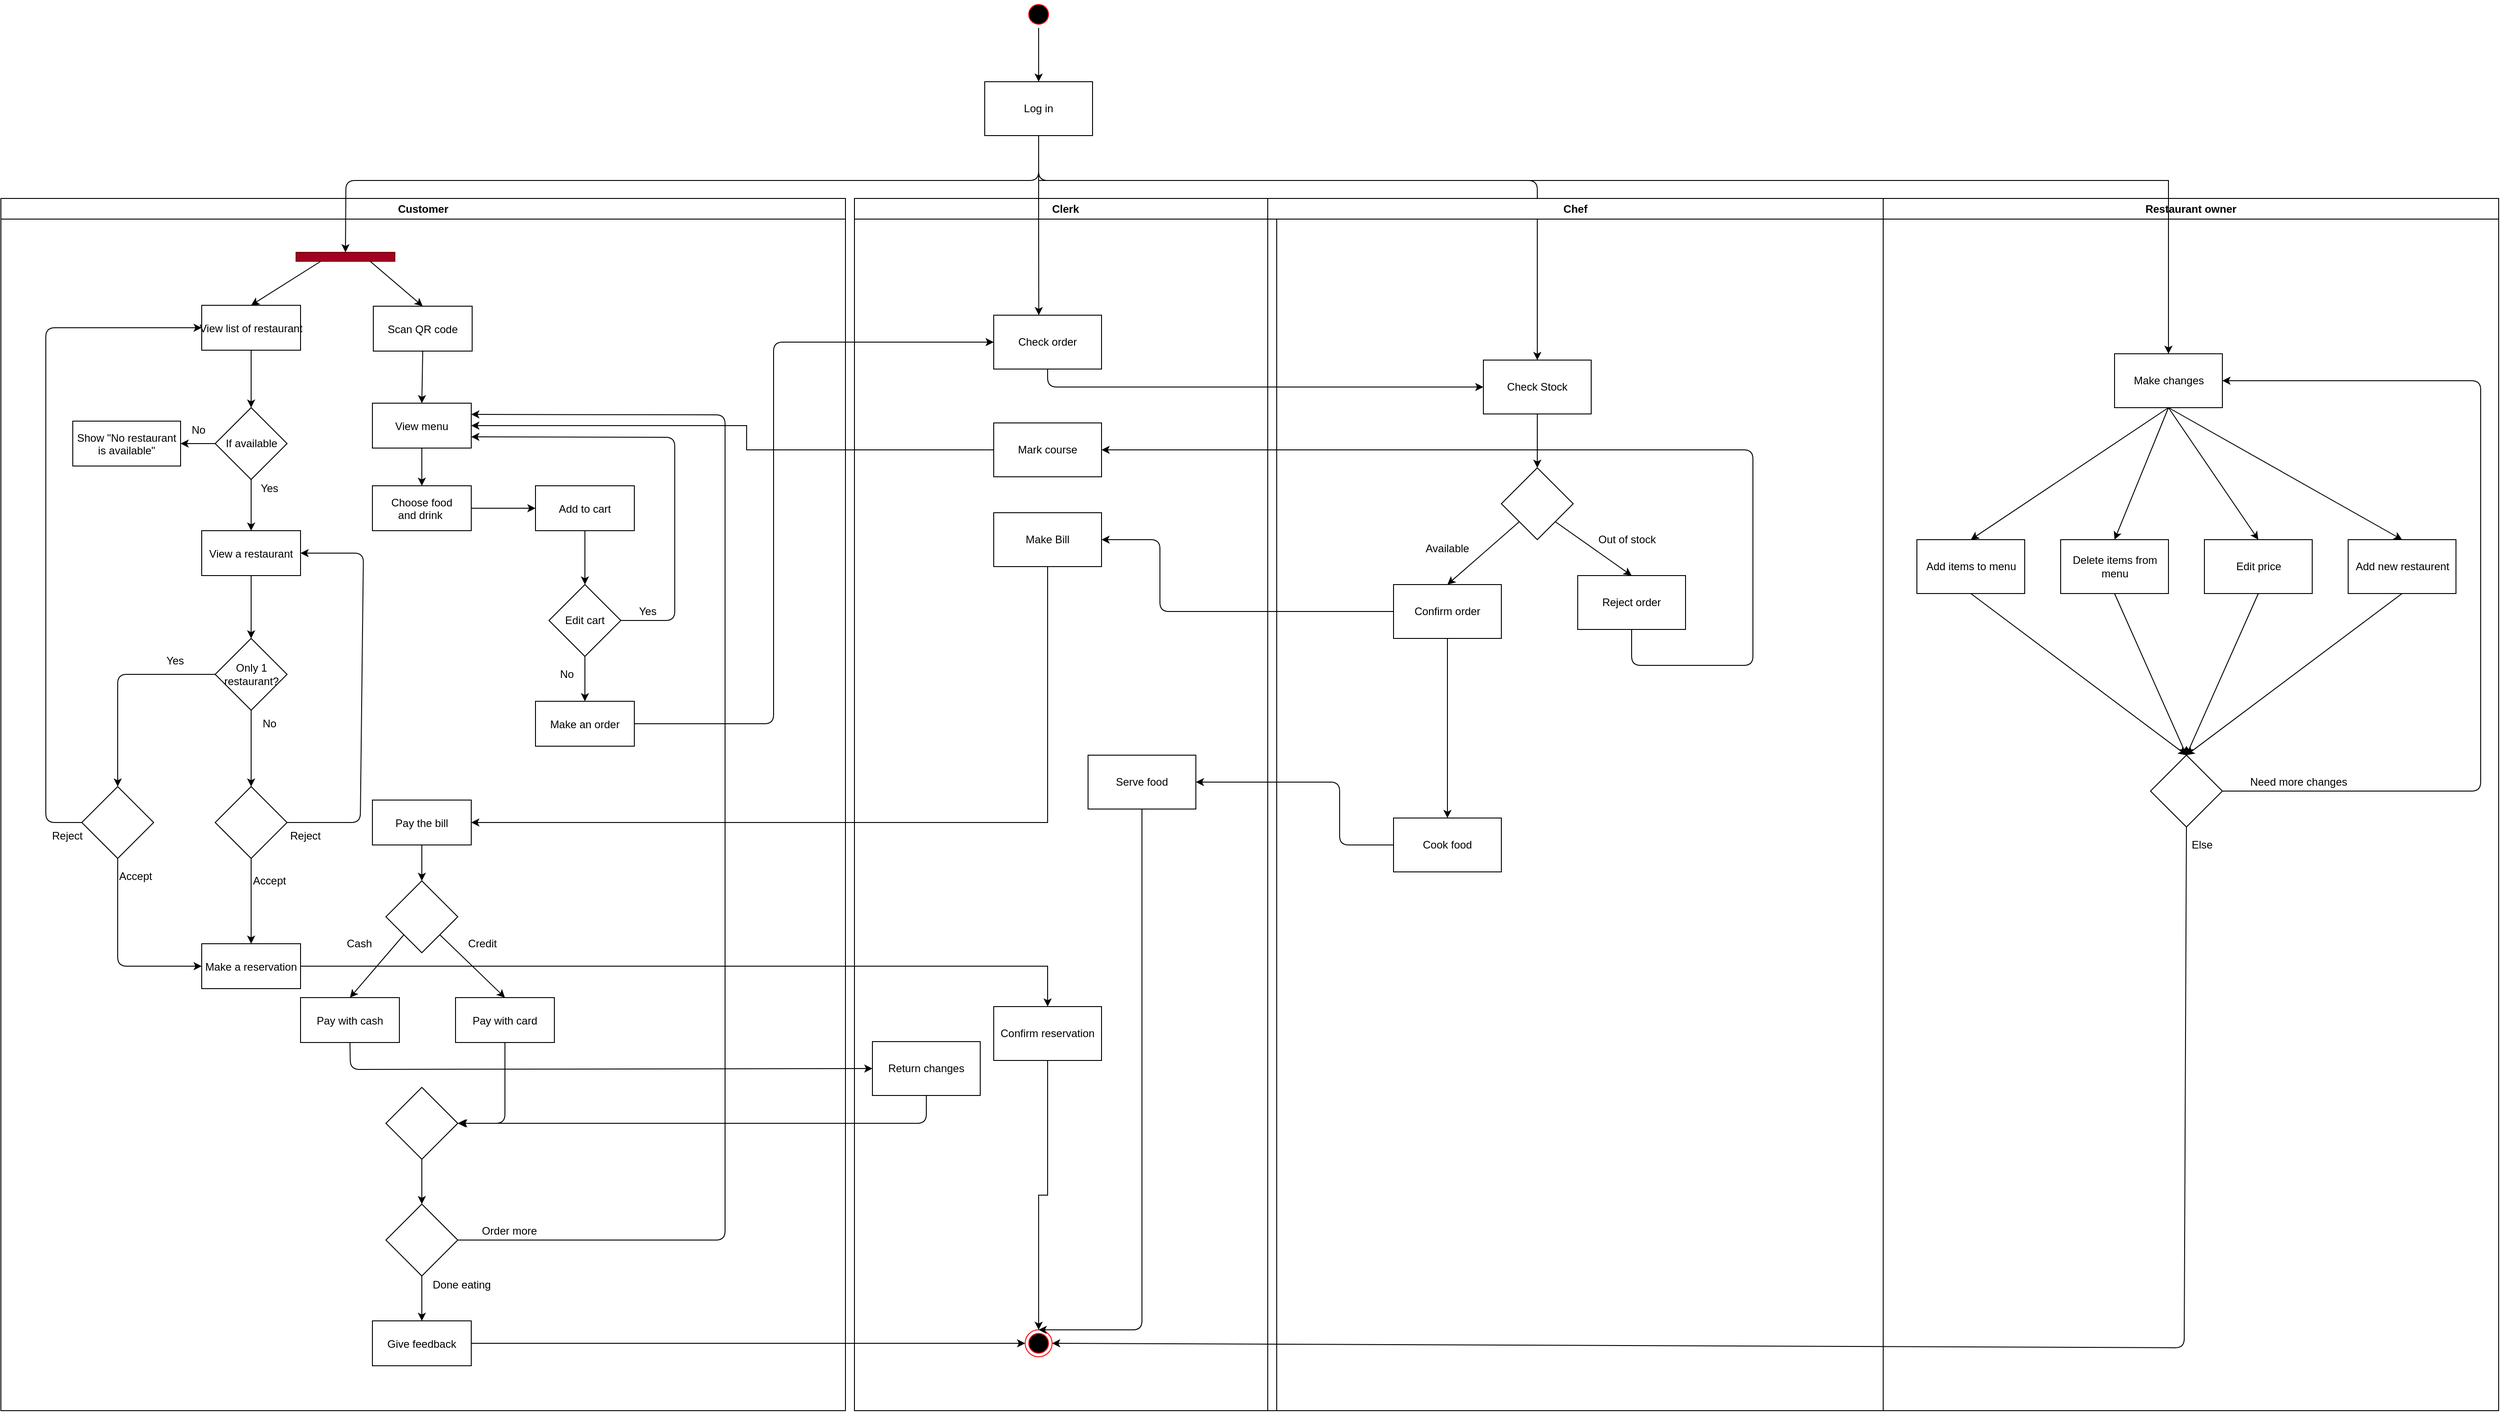 <mxfile version="15.5.7" type="google" pages="2"><diagram name="05/10/2021" id="e7e014a7-5840-1c2e-5031-d8a46d1fe8dd"><mxGraphModel dx="2207" dy="579" grid="1" gridSize="10" guides="1" tooltips="1" connect="1" arrows="1" fold="1" page="1" pageScale="1" pageWidth="1169" pageHeight="826" background="none" math="0" shadow="0"><root><mxCell id="0"/><mxCell id="1" parent="0"/><mxCell id="2" value="Customer" style="swimlane;whiteSpace=wrap" parent="1" vertex="1"><mxGeometry x="-570" y="240" width="940" height="1350" as="geometry"/></mxCell><mxCell id="7" value="View list of restaurant" style="" parent="2" vertex="1"><mxGeometry x="223.5" y="119" width="110" height="50" as="geometry"/></mxCell><mxCell id="8" value="View a restaurant" style="" parent="2" vertex="1"><mxGeometry x="223.5" y="370" width="110" height="50" as="geometry"/></mxCell><mxCell id="Nee8LasHnR_GUp0ATwGW-41" value="If available" style="rhombus;whiteSpace=wrap;html=1;" parent="2" vertex="1"><mxGeometry x="238.5" y="233" width="80" height="80" as="geometry"/></mxCell><mxCell id="Nee8LasHnR_GUp0ATwGW-43" value="Yes" style="text;html=1;strokeColor=none;fillColor=none;align=center;verticalAlign=middle;whiteSpace=wrap;rounded=0;" parent="2" vertex="1"><mxGeometry x="278.5" y="313" width="40" height="20" as="geometry"/></mxCell><mxCell id="Nee8LasHnR_GUp0ATwGW-44" value="" style="endArrow=classic;html=1;entryX=0.5;entryY=0;entryDx=0;entryDy=0;exitX=0.5;exitY=1;exitDx=0;exitDy=0;" parent="2" source="7" target="Nee8LasHnR_GUp0ATwGW-41" edge="1"><mxGeometry width="50" height="50" relative="1" as="geometry"><mxPoint x="-6.5" y="140" as="sourcePoint"/><mxPoint x="43.5" y="90" as="targetPoint"/></mxGeometry></mxCell><mxCell id="Nee8LasHnR_GUp0ATwGW-45" value="" style="endArrow=classic;html=1;entryX=0.5;entryY=0;entryDx=0;entryDy=0;exitX=0.5;exitY=1;exitDx=0;exitDy=0;" parent="2" source="Nee8LasHnR_GUp0ATwGW-41" target="8" edge="1"><mxGeometry width="50" height="50" relative="1" as="geometry"><mxPoint x="283.5" y="140" as="sourcePoint"/><mxPoint x="283.5" y="183" as="targetPoint"/></mxGeometry></mxCell><mxCell id="Nee8LasHnR_GUp0ATwGW-48" value="No" style="text;html=1;strokeColor=none;fillColor=none;align=center;verticalAlign=middle;whiteSpace=wrap;rounded=0;" parent="2" vertex="1"><mxGeometry x="200" y="248" width="40" height="20" as="geometry"/></mxCell><mxCell id="Nee8LasHnR_GUp0ATwGW-51" value="" style="endArrow=classic;html=1;entryX=0.5;entryY=0;entryDx=0;entryDy=0;exitX=0.25;exitY=1;exitDx=0;exitDy=0;" parent="2" source="4JM8a2b19thwI6yueXMv-40" target="7" edge="1"><mxGeometry width="50" height="50" relative="1" as="geometry"><mxPoint x="455.858" y="74.142" as="sourcePoint"/><mxPoint x="226" y="243" as="targetPoint"/></mxGeometry></mxCell><mxCell id="Nee8LasHnR_GUp0ATwGW-52" value="" style="rhombus;whiteSpace=wrap;html=1;" parent="2" vertex="1"><mxGeometry x="238.5" y="655" width="80" height="80" as="geometry"/></mxCell><mxCell id="Nee8LasHnR_GUp0ATwGW-53" value="" style="endArrow=classic;html=1;entryX=0.5;entryY=0;entryDx=0;entryDy=0;exitX=0.5;exitY=1;exitDx=0;exitDy=0;" parent="2" source="eOYgRNoYepwiyUNguSpU-38" target="Nee8LasHnR_GUp0ATwGW-52" edge="1"><mxGeometry width="50" height="50" relative="1" as="geometry"><mxPoint x="288.5" y="323" as="sourcePoint"/><mxPoint x="288.5" y="380" as="targetPoint"/></mxGeometry></mxCell><mxCell id="Nee8LasHnR_GUp0ATwGW-55" value="Accept" style="text;html=1;strokeColor=none;fillColor=none;align=center;verticalAlign=middle;whiteSpace=wrap;rounded=0;" parent="2" vertex="1"><mxGeometry x="278.5" y="750" width="40" height="20" as="geometry"/></mxCell><mxCell id="Nee8LasHnR_GUp0ATwGW-57" value="" style="endArrow=classic;html=1;exitX=1;exitY=0.5;exitDx=0;exitDy=0;entryX=1;entryY=0.5;entryDx=0;entryDy=0;" parent="2" source="Nee8LasHnR_GUp0ATwGW-52" target="8" edge="1"><mxGeometry width="50" height="50" relative="1" as="geometry"><mxPoint x="268.5" y="530" as="sourcePoint"/><mxPoint x="403.5" y="400" as="targetPoint"/><Array as="points"><mxPoint x="400" y="695"/><mxPoint x="403.5" y="395"/></Array></mxGeometry></mxCell><mxCell id="Nee8LasHnR_GUp0ATwGW-58" value="Reject" style="text;html=1;strokeColor=none;fillColor=none;align=center;verticalAlign=middle;whiteSpace=wrap;rounded=0;" parent="2" vertex="1"><mxGeometry x="318.5" y="700" width="40" height="20" as="geometry"/></mxCell><mxCell id="Nee8LasHnR_GUp0ATwGW-59" value="Make a reservation" style="" parent="2" vertex="1"><mxGeometry x="223.5" y="830" width="110" height="50" as="geometry"/></mxCell><mxCell id="Nee8LasHnR_GUp0ATwGW-54" value="" style="endArrow=classic;html=1;exitX=0.5;exitY=1;exitDx=0;exitDy=0;entryX=0.5;entryY=0;entryDx=0;entryDy=0;" parent="2" source="Nee8LasHnR_GUp0ATwGW-52" target="Nee8LasHnR_GUp0ATwGW-59" edge="1"><mxGeometry width="50" height="50" relative="1" as="geometry"><mxPoint x="288.5" y="430" as="sourcePoint"/><mxPoint x="303.5" y="600" as="targetPoint"/></mxGeometry></mxCell><mxCell id="Nee8LasHnR_GUp0ATwGW-61" value="Scan QR code" style="" parent="2" vertex="1"><mxGeometry x="414.5" y="120" width="110" height="50" as="geometry"/></mxCell><mxCell id="Nee8LasHnR_GUp0ATwGW-49" value="Show &quot;No restaurant&#10;is available&quot;" style="" parent="2" vertex="1"><mxGeometry x="80" y="248" width="120" height="50" as="geometry"/></mxCell><mxCell id="Nee8LasHnR_GUp0ATwGW-50" value="" style="endArrow=classic;html=1;exitX=0;exitY=0.5;exitDx=0;exitDy=0;entryX=1;entryY=0.5;entryDx=0;entryDy=0;" parent="2" source="Nee8LasHnR_GUp0ATwGW-41" target="Nee8LasHnR_GUp0ATwGW-49" edge="1"><mxGeometry width="50" height="50" relative="1" as="geometry"><mxPoint x="423.5" y="260" as="sourcePoint"/><mxPoint x="236" y="310" as="targetPoint"/></mxGeometry></mxCell><mxCell id="Nee8LasHnR_GUp0ATwGW-65" value="Make an order" style="" parent="2" vertex="1"><mxGeometry x="595" y="560" width="110" height="50" as="geometry"/></mxCell><mxCell id="Nee8LasHnR_GUp0ATwGW-68" value="View menu" style="" parent="2" vertex="1"><mxGeometry x="413.5" y="228" width="110" height="50" as="geometry"/></mxCell><mxCell id="Nee8LasHnR_GUp0ATwGW-69" value="" style="endArrow=classic;html=1;entryX=0.5;entryY=0;entryDx=0;entryDy=0;exitX=0.5;exitY=1;exitDx=0;exitDy=0;" parent="2" source="Nee8LasHnR_GUp0ATwGW-61" target="Nee8LasHnR_GUp0ATwGW-68" edge="1"><mxGeometry width="50" height="50" relative="1" as="geometry"><mxPoint x="566" y="190" as="sourcePoint"/><mxPoint x="473.5" y="150" as="targetPoint"/></mxGeometry></mxCell><mxCell id="OILWuK6E_S3WNKXLW1c--108" style="edgeStyle=orthogonalEdgeStyle;rounded=0;orthogonalLoop=1;jettySize=auto;html=1;exitX=1;exitY=0.5;exitDx=0;exitDy=0;entryX=0;entryY=0.5;entryDx=0;entryDy=0;" parent="2" source="Nee8LasHnR_GUp0ATwGW-70" target="OILWuK6E_S3WNKXLW1c--107" edge="1"><mxGeometry relative="1" as="geometry"/></mxCell><mxCell id="Nee8LasHnR_GUp0ATwGW-70" value="Choose food &#10;and drink " style="" parent="2" vertex="1"><mxGeometry x="413.5" y="320" width="110" height="50" as="geometry"/></mxCell><mxCell id="Nee8LasHnR_GUp0ATwGW-71" value="" style="endArrow=classic;html=1;entryX=0.5;entryY=0;entryDx=0;entryDy=0;exitX=0.5;exitY=1;exitDx=0;exitDy=0;" parent="2" source="Nee8LasHnR_GUp0ATwGW-68" target="Nee8LasHnR_GUp0ATwGW-70" edge="1"><mxGeometry width="50" height="50" relative="1" as="geometry"><mxPoint x="473.5" y="200" as="sourcePoint"/><mxPoint x="473.5" y="238" as="targetPoint"/></mxGeometry></mxCell><mxCell id="Nee8LasHnR_GUp0ATwGW-73" value="Pay the bill" style="" parent="2" vertex="1"><mxGeometry x="413.5" y="670" width="110" height="50" as="geometry"/></mxCell><mxCell id="Nee8LasHnR_GUp0ATwGW-75" value="" style="rhombus;whiteSpace=wrap;html=1;" parent="2" vertex="1"><mxGeometry x="428.5" y="760" width="80" height="80" as="geometry"/></mxCell><mxCell id="Nee8LasHnR_GUp0ATwGW-76" value="" style="endArrow=classic;html=1;exitX=0.5;exitY=1;exitDx=0;exitDy=0;entryX=0.5;entryY=0;entryDx=0;entryDy=0;" parent="2" source="Nee8LasHnR_GUp0ATwGW-73" target="Nee8LasHnR_GUp0ATwGW-75" edge="1"><mxGeometry width="50" height="50" relative="1" as="geometry"><mxPoint x="478.5" y="620" as="sourcePoint"/><mxPoint x="478.5" y="680" as="targetPoint"/></mxGeometry></mxCell><mxCell id="Nee8LasHnR_GUp0ATwGW-81" value="Pay with card" style="" parent="2" vertex="1"><mxGeometry x="506" y="890" width="110" height="50" as="geometry"/></mxCell><mxCell id="Nee8LasHnR_GUp0ATwGW-77" value="" style="endArrow=classic;html=1;exitX=1;exitY=1;exitDx=0;exitDy=0;entryX=0.5;entryY=0;entryDx=0;entryDy=0;" parent="2" source="Nee8LasHnR_GUp0ATwGW-75" target="Nee8LasHnR_GUp0ATwGW-81" edge="1"><mxGeometry width="50" height="50" relative="1" as="geometry"><mxPoint x="478.5" y="730" as="sourcePoint"/><mxPoint x="576" y="820" as="targetPoint"/></mxGeometry></mxCell><mxCell id="Nee8LasHnR_GUp0ATwGW-83" value="Pay with cash" style="" parent="2" vertex="1"><mxGeometry x="333.5" y="890" width="110" height="50" as="geometry"/></mxCell><mxCell id="Nee8LasHnR_GUp0ATwGW-79" value="" style="endArrow=classic;html=1;exitX=0;exitY=1;exitDx=0;exitDy=0;entryX=0.5;entryY=0;entryDx=0;entryDy=0;" parent="2" source="Nee8LasHnR_GUp0ATwGW-75" target="Nee8LasHnR_GUp0ATwGW-83" edge="1"><mxGeometry width="50" height="50" relative="1" as="geometry"><mxPoint x="478.5" y="730" as="sourcePoint"/><mxPoint x="506" y="850" as="targetPoint"/></mxGeometry></mxCell><mxCell id="Nee8LasHnR_GUp0ATwGW-84" value="" style="rhombus;whiteSpace=wrap;html=1;" parent="2" vertex="1"><mxGeometry x="428.5" y="990" width="80" height="80" as="geometry"/></mxCell><mxCell id="Nee8LasHnR_GUp0ATwGW-87" value="Give feedback" style="" parent="2" vertex="1"><mxGeometry x="413.5" y="1250" width="110" height="50" as="geometry"/></mxCell><mxCell id="Nee8LasHnR_GUp0ATwGW-88" value="" style="endArrow=classic;html=1;exitX=0.5;exitY=1;exitDx=0;exitDy=0;entryX=0.5;entryY=0;entryDx=0;entryDy=0;" parent="2" source="Nee8LasHnR_GUp0ATwGW-84" target="lX0NkGU92bSwbmrfuCCq-100" edge="1"><mxGeometry width="50" height="50" relative="1" as="geometry"><mxPoint x="478.5" y="950" as="sourcePoint"/><mxPoint x="478.5" y="1000" as="targetPoint"/></mxGeometry></mxCell><mxCell id="OILWuK6E_S3WNKXLW1c--126" value="" style="edgeStyle=orthogonalEdgeStyle;rounded=0;orthogonalLoop=1;jettySize=auto;html=1;" parent="2" source="Nee8LasHnR_GUp0ATwGW-89" target="Nee8LasHnR_GUp0ATwGW-65" edge="1"><mxGeometry relative="1" as="geometry"/></mxCell><mxCell id="Nee8LasHnR_GUp0ATwGW-89" value="Edit cart" style="rhombus;whiteSpace=wrap;html=1;" parent="2" vertex="1"><mxGeometry x="610" y="430" width="80" height="80" as="geometry"/></mxCell><mxCell id="Nee8LasHnR_GUp0ATwGW-90" value="" style="endArrow=classic;html=1;exitX=0.5;exitY=1;exitDx=0;exitDy=0;entryX=0.5;entryY=0;entryDx=0;entryDy=0;" parent="2" source="OILWuK6E_S3WNKXLW1c--107" target="Nee8LasHnR_GUp0ATwGW-89" edge="1"><mxGeometry width="50" height="50" relative="1" as="geometry"><mxPoint x="596" y="440" as="sourcePoint"/><mxPoint x="646" y="390" as="targetPoint"/></mxGeometry></mxCell><mxCell id="Nee8LasHnR_GUp0ATwGW-92" value="No" style="text;html=1;strokeColor=none;fillColor=none;align=center;verticalAlign=middle;whiteSpace=wrap;rounded=0;" parent="2" vertex="1"><mxGeometry x="610" y="520" width="40" height="20" as="geometry"/></mxCell><mxCell id="Nee8LasHnR_GUp0ATwGW-93" value="Yes" style="text;html=1;strokeColor=none;fillColor=none;align=center;verticalAlign=middle;whiteSpace=wrap;rounded=0;" parent="2" vertex="1"><mxGeometry x="700" y="450" width="40" height="20" as="geometry"/></mxCell><mxCell id="Nee8LasHnR_GUp0ATwGW-94" value="" style="endArrow=classic;html=1;entryX=1;entryY=0.75;entryDx=0;entryDy=0;exitX=1;exitY=0.5;exitDx=0;exitDy=0;" parent="2" source="Nee8LasHnR_GUp0ATwGW-89" target="Nee8LasHnR_GUp0ATwGW-68" edge="1"><mxGeometry width="50" height="50" relative="1" as="geometry"><mxPoint x="610" y="470" as="sourcePoint"/><mxPoint x="576" y="250" as="targetPoint"/><Array as="points"><mxPoint x="750" y="470"/><mxPoint x="750" y="266"/></Array></mxGeometry></mxCell><mxCell id="lX0NkGU92bSwbmrfuCCq-96" value="" style="endArrow=classic;html=1;exitX=0.5;exitY=1;exitDx=0;exitDy=0;entryX=0.5;entryY=0;entryDx=0;entryDy=0;" parent="2" source="lX0NkGU92bSwbmrfuCCq-100" target="Nee8LasHnR_GUp0ATwGW-87" edge="1"><mxGeometry width="50" height="50" relative="1" as="geometry"><mxPoint x="686" y="1120" as="sourcePoint"/><mxPoint x="468.5" y="1280" as="targetPoint"/></mxGeometry></mxCell><mxCell id="lX0NkGU92bSwbmrfuCCq-100" value="" style="rhombus;whiteSpace=wrap;html=1;" parent="2" vertex="1"><mxGeometry x="428.5" y="1120" width="80" height="80" as="geometry"/></mxCell><mxCell id="lX0NkGU92bSwbmrfuCCq-103" value="Order more" style="text;html=1;strokeColor=none;fillColor=none;align=center;verticalAlign=middle;whiteSpace=wrap;rounded=0;" parent="2" vertex="1"><mxGeometry x="516" y="1140" width="100" height="20" as="geometry"/></mxCell><mxCell id="lX0NkGU92bSwbmrfuCCq-104" value="Done eating" style="text;html=1;strokeColor=none;fillColor=none;align=center;verticalAlign=middle;whiteSpace=wrap;rounded=0;" parent="2" vertex="1"><mxGeometry x="459" y="1200" width="107.5" height="20" as="geometry"/></mxCell><mxCell id="Nee8LasHnR_GUp0ATwGW-97" value="" style="endArrow=classic;html=1;exitX=0.5;exitY=1;exitDx=0;exitDy=0;" parent="2" source="Nee8LasHnR_GUp0ATwGW-81" edge="1"><mxGeometry width="50" height="50" relative="1" as="geometry"><mxPoint x="498.5" y="830" as="sourcePoint"/><mxPoint x="510" y="1030" as="targetPoint"/><Array as="points"><mxPoint x="561" y="1030"/></Array></mxGeometry></mxCell><mxCell id="lX0NkGU92bSwbmrfuCCq-101" value="" style="endArrow=classic;html=1;exitX=1;exitY=0.5;exitDx=0;exitDy=0;entryX=1;entryY=0.25;entryDx=0;entryDy=0;" parent="2" source="lX0NkGU92bSwbmrfuCCq-100" target="Nee8LasHnR_GUp0ATwGW-68" edge="1"><mxGeometry width="50" height="50" relative="1" as="geometry"><mxPoint x="636" y="1160" as="sourcePoint"/><mxPoint x="636" y="230" as="targetPoint"/><Array as="points"><mxPoint x="806" y="1160"/><mxPoint x="806" y="241"/></Array></mxGeometry></mxCell><mxCell id="lX0NkGU92bSwbmrfuCCq-109" value="Cash" style="text;html=1;strokeColor=none;fillColor=none;align=center;verticalAlign=middle;whiteSpace=wrap;rounded=0;" parent="2" vertex="1"><mxGeometry x="378.5" y="820" width="40" height="20" as="geometry"/></mxCell><mxCell id="lX0NkGU92bSwbmrfuCCq-110" value="Credit" style="text;html=1;strokeColor=none;fillColor=none;align=center;verticalAlign=middle;whiteSpace=wrap;rounded=0;" parent="2" vertex="1"><mxGeometry x="516" y="820" width="40" height="20" as="geometry"/></mxCell><mxCell id="eOYgRNoYepwiyUNguSpU-38" value="Only 1 restaurant?" style="rhombus;whiteSpace=wrap;html=1;" parent="2" vertex="1"><mxGeometry x="238.5" y="490" width="80" height="80" as="geometry"/></mxCell><mxCell id="eOYgRNoYepwiyUNguSpU-39" value="" style="endArrow=classic;html=1;entryX=0.5;entryY=0;entryDx=0;entryDy=0;exitX=0.5;exitY=1;exitDx=0;exitDy=0;" parent="2" source="8" target="eOYgRNoYepwiyUNguSpU-38" edge="1"><mxGeometry width="50" height="50" relative="1" as="geometry"><mxPoint x="288.5" y="580" as="sourcePoint"/><mxPoint x="288.5" y="665" as="targetPoint"/></mxGeometry></mxCell><mxCell id="eOYgRNoYepwiyUNguSpU-40" value="" style="endArrow=classic;html=1;entryX=0.5;entryY=0;entryDx=0;entryDy=0;exitX=0;exitY=0.5;exitDx=0;exitDy=0;" parent="2" source="eOYgRNoYepwiyUNguSpU-38" target="eOYgRNoYepwiyUNguSpU-42" edge="1"><mxGeometry width="50" height="50" relative="1" as="geometry"><mxPoint x="130" y="540" as="sourcePoint"/><mxPoint x="130" y="625" as="targetPoint"/><Array as="points"><mxPoint x="130" y="530"/></Array></mxGeometry></mxCell><mxCell id="eOYgRNoYepwiyUNguSpU-41" value="No" style="text;html=1;strokeColor=none;fillColor=none;align=center;verticalAlign=middle;whiteSpace=wrap;rounded=0;" parent="2" vertex="1"><mxGeometry x="268.5" y="570" width="60" height="30" as="geometry"/></mxCell><mxCell id="eOYgRNoYepwiyUNguSpU-42" value="" style="rhombus;whiteSpace=wrap;html=1;" parent="2" vertex="1"><mxGeometry x="90" y="655" width="80" height="80" as="geometry"/></mxCell><mxCell id="eOYgRNoYepwiyUNguSpU-43" value="" style="endArrow=classic;html=1;entryX=0;entryY=0.5;entryDx=0;entryDy=0;exitX=0.5;exitY=1;exitDx=0;exitDy=0;" parent="2" source="eOYgRNoYepwiyUNguSpU-42" target="Nee8LasHnR_GUp0ATwGW-59" edge="1"><mxGeometry width="50" height="50" relative="1" as="geometry"><mxPoint x="308.5" y="600" as="sourcePoint"/><mxPoint x="308.5" y="685" as="targetPoint"/><Array as="points"><mxPoint x="130" y="855"/></Array></mxGeometry></mxCell><mxCell id="eOYgRNoYepwiyUNguSpU-44" value="Yes" style="text;html=1;strokeColor=none;fillColor=none;align=center;verticalAlign=middle;whiteSpace=wrap;rounded=0;" parent="2" vertex="1"><mxGeometry x="163.5" y="500" width="60" height="30" as="geometry"/></mxCell><mxCell id="eOYgRNoYepwiyUNguSpU-45" value="Accept&lt;span style=&quot;color: rgba(0 , 0 , 0 , 0) ; font-family: monospace ; font-size: 0px&quot;&gt;%3CmxGraphModel%3E%3Croot%3E%3CmxCell%20id%3D%220%22%2F%3E%3CmxCell%20id%3D%221%22%20parent%3D%220%22%2F%3E%3CmxCell%20id%3D%222%22%20value%3D%22%22%20style%3D%22endArrow%3Dclassic%3Bhtml%3D1%3BentryX%3D0.5%3BentryY%3D0%3BentryDx%3D0%3BentryDy%3D0%3BexitX%3D0.5%3BexitY%3D1%3BexitDx%3D0%3BexitDy%3D0%3B%22%20edge%3D%221%22%20parent%3D%221%22%3E%3CmxGeometry%20width%3D%2250%22%20height%3D%2250%22%20relative%3D%221%22%20as%3D%22geometry%22%3E%3CmxPoint%20x%3D%22-291.5%22%20y%3D%22810%22%20as%3D%22sourcePoint%22%2F%3E%3CmxPoint%20x%3D%22-291.5%22%20y%3D%22895%22%20as%3D%22targetPoint%22%2F%3E%3C%2FmxGeometry%3E%3C%2FmxCell%3E%3C%2Froot%3E%3C%2FmxGraphModel%3E&lt;/span&gt;" style="text;html=1;strokeColor=none;fillColor=none;align=center;verticalAlign=middle;whiteSpace=wrap;rounded=0;" parent="2" vertex="1"><mxGeometry x="120" y="740" width="60" height="30" as="geometry"/></mxCell><mxCell id="eOYgRNoYepwiyUNguSpU-46" value="" style="endArrow=classic;html=1;exitX=0;exitY=0.5;exitDx=0;exitDy=0;entryX=0;entryY=0.5;entryDx=0;entryDy=0;" parent="2" source="eOYgRNoYepwiyUNguSpU-42" target="7" edge="1"><mxGeometry width="50" height="50" relative="1" as="geometry"><mxPoint x="318.5" y="610" as="sourcePoint"/><mxPoint x="350" y="65" as="targetPoint"/><Array as="points"><mxPoint x="50" y="695"/><mxPoint x="50" y="144"/></Array></mxGeometry></mxCell><mxCell id="eOYgRNoYepwiyUNguSpU-47" value="Reject" style="text;html=1;strokeColor=none;fillColor=none;align=center;verticalAlign=middle;whiteSpace=wrap;rounded=0;" parent="2" vertex="1"><mxGeometry x="43.5" y="695" width="60" height="30" as="geometry"/></mxCell><mxCell id="OILWuK6E_S3WNKXLW1c--107" value="Add to cart" style="" parent="2" vertex="1"><mxGeometry x="595" y="320" width="110" height="50" as="geometry"/></mxCell><mxCell id="AKTw4dMm4UD2dy7GE4AG-41" value="" style="endArrow=classic;html=1;entryX=0.5;entryY=0;entryDx=0;entryDy=0;exitX=0.75;exitY=1;exitDx=0;exitDy=0;" parent="2" source="4JM8a2b19thwI6yueXMv-40" target="Nee8LasHnR_GUp0ATwGW-61" edge="1"><mxGeometry width="50" height="50" relative="1" as="geometry"><mxPoint x="470" y="80" as="sourcePoint"/><mxPoint x="288.5" y="150" as="targetPoint"/></mxGeometry></mxCell><mxCell id="4JM8a2b19thwI6yueXMv-40" value="" style="rounded=0;whiteSpace=wrap;html=1;fillColor=#a20025;strokeColor=#6F0000;fontColor=#ffffff;" parent="2" vertex="1"><mxGeometry x="328.5" y="60" width="110" height="10" as="geometry"/></mxCell><mxCell id="3" value="Clerk" style="swimlane;whiteSpace=wrap" parent="1" vertex="1"><mxGeometry x="380" y="240" width="470" height="1350" as="geometry"/></mxCell><mxCell id="lX0NkGU92bSwbmrfuCCq-73" value="Check order" style="rounded=0;whiteSpace=wrap;html=1;" parent="3" vertex="1"><mxGeometry x="155" y="130" width="120" height="60" as="geometry"/></mxCell><mxCell id="OILWuK6E_S3WNKXLW1c--115" value="Make Bill" style="rounded=0;whiteSpace=wrap;html=1;" parent="3" vertex="1"><mxGeometry x="155" y="350" width="120" height="60" as="geometry"/></mxCell><mxCell id="AKTw4dMm4UD2dy7GE4AG-44" value="Serve food" style="rounded=0;whiteSpace=wrap;html=1;" parent="3" vertex="1"><mxGeometry x="260" y="620" width="120" height="60" as="geometry"/></mxCell><mxCell id="AKTw4dMm4UD2dy7GE4AG-45" value="Confirm reservation" style="rounded=0;whiteSpace=wrap;html=1;" parent="3" vertex="1"><mxGeometry x="155" y="900" width="120" height="60" as="geometry"/></mxCell><mxCell id="AKTw4dMm4UD2dy7GE4AG-51" value="Return changes" style="rounded=0;whiteSpace=wrap;html=1;" parent="3" vertex="1"><mxGeometry x="20" y="939" width="120" height="60" as="geometry"/></mxCell><mxCell id="OILWuK6E_S3WNKXLW1c--128" value="Mark course" style="rounded=0;whiteSpace=wrap;html=1;" parent="3" vertex="1"><mxGeometry x="155" y="250" width="120" height="60" as="geometry"/></mxCell><mxCell id="4" value="Restaurant owner" style="swimlane;whiteSpace=wrap" parent="1" vertex="1"><mxGeometry x="1525" y="240" width="685" height="1350" as="geometry"/></mxCell><mxCell id="lX0NkGU92bSwbmrfuCCq-46" value="Make changes" style="rounded=0;whiteSpace=wrap;html=1;" parent="4" vertex="1"><mxGeometry x="257.5" y="173" width="120" height="60" as="geometry"/></mxCell><mxCell id="lX0NkGU92bSwbmrfuCCq-52" value="Add items to menu" style="rounded=0;whiteSpace=wrap;html=1;" parent="4" vertex="1"><mxGeometry x="37.5" y="380" width="120" height="60" as="geometry"/></mxCell><mxCell id="lX0NkGU92bSwbmrfuCCq-53" value="Delete items from menu" style="rounded=0;whiteSpace=wrap;html=1;" parent="4" vertex="1"><mxGeometry x="197.5" y="380" width="120" height="60" as="geometry"/></mxCell><mxCell id="lX0NkGU92bSwbmrfuCCq-54" value="Edit price" style="rounded=0;whiteSpace=wrap;html=1;" parent="4" vertex="1"><mxGeometry x="357.5" y="380" width="120" height="60" as="geometry"/></mxCell><mxCell id="lX0NkGU92bSwbmrfuCCq-55" value="Add new restaurent" style="rounded=0;whiteSpace=wrap;html=1;" parent="4" vertex="1"><mxGeometry x="517.5" y="380" width="120" height="60" as="geometry"/></mxCell><mxCell id="lX0NkGU92bSwbmrfuCCq-56" value="" style="endArrow=classic;html=1;exitX=0.5;exitY=1;exitDx=0;exitDy=0;entryX=0.5;entryY=0;entryDx=0;entryDy=0;" parent="4" source="lX0NkGU92bSwbmrfuCCq-46" target="lX0NkGU92bSwbmrfuCCq-52" edge="1"><mxGeometry width="50" height="50" relative="1" as="geometry"><mxPoint x="345" y="200" as="sourcePoint"/><mxPoint x="85" y="290" as="targetPoint"/></mxGeometry></mxCell><mxCell id="lX0NkGU92bSwbmrfuCCq-57" value="" style="endArrow=classic;html=1;exitX=0.5;exitY=1;exitDx=0;exitDy=0;entryX=0.5;entryY=0;entryDx=0;entryDy=0;" parent="4" source="lX0NkGU92bSwbmrfuCCq-46" target="lX0NkGU92bSwbmrfuCCq-53" edge="1"><mxGeometry width="50" height="50" relative="1" as="geometry"><mxPoint x="35" y="340" as="sourcePoint"/><mxPoint x="85" y="290" as="targetPoint"/></mxGeometry></mxCell><mxCell id="lX0NkGU92bSwbmrfuCCq-59" value="" style="endArrow=classic;html=1;exitX=0.5;exitY=1;exitDx=0;exitDy=0;entryX=0.5;entryY=0;entryDx=0;entryDy=0;" parent="4" source="lX0NkGU92bSwbmrfuCCq-46" target="lX0NkGU92bSwbmrfuCCq-54" edge="1"><mxGeometry width="50" height="50" relative="1" as="geometry"><mxPoint x="35" y="340" as="sourcePoint"/><mxPoint x="85" y="290" as="targetPoint"/></mxGeometry></mxCell><mxCell id="lX0NkGU92bSwbmrfuCCq-60" value="" style="rhombus;whiteSpace=wrap;html=1;" parent="4" vertex="1"><mxGeometry x="297.5" y="620" width="80" height="80" as="geometry"/></mxCell><mxCell id="lX0NkGU92bSwbmrfuCCq-62" value="" style="endArrow=classic;html=1;exitX=1;exitY=0.5;exitDx=0;exitDy=0;entryX=1;entryY=0.5;entryDx=0;entryDy=0;" parent="4" source="lX0NkGU92bSwbmrfuCCq-60" target="lX0NkGU92bSwbmrfuCCq-46" edge="1"><mxGeometry width="50" height="50" relative="1" as="geometry"><mxPoint x="35" y="340" as="sourcePoint"/><mxPoint x="85" y="290" as="targetPoint"/><Array as="points"><mxPoint x="665" y="660"/><mxPoint x="665" y="203"/></Array></mxGeometry></mxCell><mxCell id="lX0NkGU92bSwbmrfuCCq-64" value="Need more changes" style="text;html=1;strokeColor=none;fillColor=none;align=center;verticalAlign=middle;whiteSpace=wrap;rounded=0;" parent="4" vertex="1"><mxGeometry x="370" y="640" width="185" height="20" as="geometry"/></mxCell><mxCell id="lX0NkGU92bSwbmrfuCCq-65" value="" style="endArrow=classic;html=1;exitX=0.5;exitY=1;exitDx=0;exitDy=0;entryX=0.5;entryY=0;entryDx=0;entryDy=0;" parent="4" source="lX0NkGU92bSwbmrfuCCq-52" target="lX0NkGU92bSwbmrfuCCq-60" edge="1"><mxGeometry width="50" height="50" relative="1" as="geometry"><mxPoint x="35" y="520" as="sourcePoint"/><mxPoint x="85" y="470" as="targetPoint"/></mxGeometry></mxCell><mxCell id="lX0NkGU92bSwbmrfuCCq-68" value="" style="endArrow=classic;html=1;exitX=0.5;exitY=1;exitDx=0;exitDy=0;entryX=0.5;entryY=0;entryDx=0;entryDy=0;" parent="4" source="lX0NkGU92bSwbmrfuCCq-53" target="lX0NkGU92bSwbmrfuCCq-60" edge="1"><mxGeometry width="50" height="50" relative="1" as="geometry"><mxPoint x="35" y="520" as="sourcePoint"/><mxPoint x="85" y="470" as="targetPoint"/></mxGeometry></mxCell><mxCell id="lX0NkGU92bSwbmrfuCCq-67" value="" style="endArrow=classic;html=1;exitX=0.5;exitY=1;exitDx=0;exitDy=0;entryX=0.5;entryY=0;entryDx=0;entryDy=0;" parent="4" source="lX0NkGU92bSwbmrfuCCq-54" target="lX0NkGU92bSwbmrfuCCq-60" edge="1"><mxGeometry width="50" height="50" relative="1" as="geometry"><mxPoint x="35" y="520" as="sourcePoint"/><mxPoint x="85" y="470" as="targetPoint"/></mxGeometry></mxCell><mxCell id="lX0NkGU92bSwbmrfuCCq-66" value="" style="endArrow=classic;html=1;exitX=0.5;exitY=1;exitDx=0;exitDy=0;entryX=0.5;entryY=0;entryDx=0;entryDy=0;" parent="4" source="lX0NkGU92bSwbmrfuCCq-55" target="lX0NkGU92bSwbmrfuCCq-60" edge="1"><mxGeometry width="50" height="50" relative="1" as="geometry"><mxPoint x="35" y="520" as="sourcePoint"/><mxPoint x="85" y="470" as="targetPoint"/></mxGeometry></mxCell><mxCell id="lX0NkGU92bSwbmrfuCCq-69" value="Else" style="text;html=1;strokeColor=none;fillColor=none;align=center;verticalAlign=middle;whiteSpace=wrap;rounded=0;" parent="4" vertex="1"><mxGeometry x="335" y="710" width="40" height="20" as="geometry"/></mxCell><mxCell id="lX0NkGU92bSwbmrfuCCq-58" value="" style="endArrow=classic;html=1;exitX=0.5;exitY=1;exitDx=0;exitDy=0;entryX=0.5;entryY=0;entryDx=0;entryDy=0;" parent="4" source="lX0NkGU92bSwbmrfuCCq-46" target="lX0NkGU92bSwbmrfuCCq-55" edge="1"><mxGeometry width="50" height="50" relative="1" as="geometry"><mxPoint x="35" y="340" as="sourcePoint"/><mxPoint x="575" y="270" as="targetPoint"/></mxGeometry></mxCell><mxCell id="5" value="" style="ellipse;shape=startState;fillColor=#000000;strokeColor=#ff0000;" parent="1" vertex="1"><mxGeometry x="570" y="20" width="30" height="30" as="geometry"/></mxCell><mxCell id="lX0NkGU92bSwbmrfuCCq-42" value="" style="endArrow=classic;html=1;exitX=0.5;exitY=1;exitDx=0;exitDy=0;" parent="1" source="5" edge="1"><mxGeometry width="50" height="50" relative="1" as="geometry"><mxPoint x="760" y="410" as="sourcePoint"/><mxPoint x="585" y="110" as="targetPoint"/></mxGeometry></mxCell><mxCell id="rf7xLdNj82HiIRPrnmUn-38" style="edgeStyle=orthogonalEdgeStyle;rounded=0;orthogonalLoop=1;jettySize=auto;html=1;exitX=0.5;exitY=1;exitDx=0;exitDy=0;entryX=0.418;entryY=0;entryDx=0;entryDy=0;entryPerimeter=0;" parent="1" source="lX0NkGU92bSwbmrfuCCq-43" target="lX0NkGU92bSwbmrfuCCq-73" edge="1"><mxGeometry relative="1" as="geometry"/></mxCell><mxCell id="lX0NkGU92bSwbmrfuCCq-43" value="Log in" style="rounded=0;whiteSpace=wrap;html=1;" parent="1" vertex="1"><mxGeometry x="525" y="110" width="120" height="60" as="geometry"/></mxCell><mxCell id="lX0NkGU92bSwbmrfuCCq-44" value="" style="endArrow=classic;html=1;exitX=0.5;exitY=1;exitDx=0;exitDy=0;entryX=0.5;entryY=0;entryDx=0;entryDy=0;" parent="1" source="lX0NkGU92bSwbmrfuCCq-43" target="OILWuK6E_S3WNKXLW1c--112" edge="1"><mxGeometry width="50" height="50" relative="1" as="geometry"><mxPoint x="760" y="410" as="sourcePoint"/><mxPoint x="1140.0" y="290" as="targetPoint"/><Array as="points"><mxPoint x="585" y="220"/><mxPoint x="1140" y="220"/></Array></mxGeometry></mxCell><mxCell id="lX0NkGU92bSwbmrfuCCq-51" value="" style="endArrow=classic;html=1;exitX=0.5;exitY=1;exitDx=0;exitDy=0;entryX=0.5;entryY=0;entryDx=0;entryDy=0;" parent="1" source="lX0NkGU92bSwbmrfuCCq-43" target="4JM8a2b19thwI6yueXMv-40" edge="1"><mxGeometry width="50" height="50" relative="1" as="geometry"><mxPoint x="760" y="540" as="sourcePoint"/><mxPoint x="-101" y="290" as="targetPoint"/><Array as="points"><mxPoint x="585" y="220"/><mxPoint x="-186" y="220"/></Array></mxGeometry></mxCell><mxCell id="lX0NkGU92bSwbmrfuCCq-63" value="" style="endArrow=classic;html=1;exitX=0.5;exitY=1;exitDx=0;exitDy=0;entryX=1;entryY=0.5;entryDx=0;entryDy=0;" parent="1" source="lX0NkGU92bSwbmrfuCCq-60" target="38" edge="1"><mxGeometry width="50" height="50" relative="1" as="geometry"><mxPoint x="760" y="530" as="sourcePoint"/><mxPoint x="810" y="480" as="targetPoint"/><Array as="points"><mxPoint x="1860" y="1520"/></Array></mxGeometry></mxCell><mxCell id="Nee8LasHnR_GUp0ATwGW-66" value="" style="endArrow=classic;html=1;exitX=1;exitY=0.5;exitDx=0;exitDy=0;entryX=0;entryY=0.5;entryDx=0;entryDy=0;" parent="1" source="Nee8LasHnR_GUp0ATwGW-65" target="lX0NkGU92bSwbmrfuCCq-73" edge="1"><mxGeometry width="50" height="50" relative="1" as="geometry"><mxPoint x="70" y="570" as="sourcePoint"/><mxPoint x="120" y="520" as="targetPoint"/><Array as="points"><mxPoint x="290" y="825"/><mxPoint x="290" y="400"/></Array></mxGeometry></mxCell><mxCell id="38" value="" style="ellipse;shape=endState;fillColor=#000000;strokeColor=#ff0000" parent="1" vertex="1"><mxGeometry x="570" y="1500" width="30" height="30" as="geometry"/></mxCell><mxCell id="lX0NkGU92bSwbmrfuCCq-108" value="" style="endArrow=classic;html=1;exitX=1;exitY=0.5;exitDx=0;exitDy=0;entryX=0;entryY=0.5;entryDx=0;entryDy=0;" parent="1" source="Nee8LasHnR_GUp0ATwGW-87" target="38" edge="1"><mxGeometry width="50" height="50" relative="1" as="geometry"><mxPoint x="600" y="1250" as="sourcePoint"/><mxPoint x="560" y="1515" as="targetPoint"/></mxGeometry></mxCell><mxCell id="Nee8LasHnR_GUp0ATwGW-98" value="" style="endArrow=classic;html=1;exitX=0;exitY=0.5;exitDx=0;exitDy=0;entryX=1;entryY=0.5;entryDx=0;entryDy=0;" parent="1" source="lX0NkGU92bSwbmrfuCCq-79" target="OILWuK6E_S3WNKXLW1c--115" edge="1"><mxGeometry width="50" height="50" relative="1" as="geometry"><mxPoint x="-87.5" y="760" as="sourcePoint"/><mxPoint x="610" y="770" as="targetPoint"/><Array as="points"><mxPoint x="720" y="700"/><mxPoint x="720" y="620"/></Array></mxGeometry></mxCell><mxCell id="NoT5jDM26uv4Qx38E-Ke-41" value="Chef" style="swimlane;whiteSpace=wrap" parent="1" vertex="1"><mxGeometry x="840" y="240" width="685" height="1350" as="geometry"/></mxCell><mxCell id="OILWuK6E_S3WNKXLW1c--113" style="edgeStyle=orthogonalEdgeStyle;rounded=0;orthogonalLoop=1;jettySize=auto;html=1;exitX=0.5;exitY=1;exitDx=0;exitDy=0;entryX=0.5;entryY=0;entryDx=0;entryDy=0;" parent="NoT5jDM26uv4Qx38E-Ke-41" source="OILWuK6E_S3WNKXLW1c--112" target="lX0NkGU92bSwbmrfuCCq-75" edge="1"><mxGeometry relative="1" as="geometry"/></mxCell><mxCell id="OILWuK6E_S3WNKXLW1c--112" value="Check Stock" style="rounded=0;whiteSpace=wrap;html=1;" parent="NoT5jDM26uv4Qx38E-Ke-41" vertex="1"><mxGeometry x="240" y="180" width="120" height="60" as="geometry"/></mxCell><mxCell id="lX0NkGU92bSwbmrfuCCq-75" value="" style="rhombus;whiteSpace=wrap;html=1;" parent="NoT5jDM26uv4Qx38E-Ke-41" vertex="1"><mxGeometry x="260" y="300" width="80" height="80" as="geometry"/></mxCell><mxCell id="lX0NkGU92bSwbmrfuCCq-77" value="" style="endArrow=classic;html=1;exitX=0;exitY=1;exitDx=0;exitDy=0;entryX=0.5;entryY=0;entryDx=0;entryDy=0;" parent="NoT5jDM26uv4Qx38E-Ke-41" source="lX0NkGU92bSwbmrfuCCq-75" target="lX0NkGU92bSwbmrfuCCq-79" edge="1"><mxGeometry width="50" height="50" relative="1" as="geometry"><mxPoint x="225" y="300" as="sourcePoint"/><mxPoint x="200" y="430" as="targetPoint"/></mxGeometry></mxCell><mxCell id="lX0NkGU92bSwbmrfuCCq-76" value="" style="endArrow=classic;html=1;exitX=1;exitY=1;exitDx=0;exitDy=0;entryX=0.5;entryY=0;entryDx=0;entryDy=0;" parent="NoT5jDM26uv4Qx38E-Ke-41" source="lX0NkGU92bSwbmrfuCCq-75" target="lX0NkGU92bSwbmrfuCCq-80" edge="1"><mxGeometry width="50" height="50" relative="1" as="geometry"><mxPoint x="225" y="300" as="sourcePoint"/><mxPoint x="400" y="430" as="targetPoint"/></mxGeometry></mxCell><mxCell id="lX0NkGU92bSwbmrfuCCq-82" value="Available" style="text;html=1;strokeColor=none;fillColor=none;align=center;verticalAlign=middle;whiteSpace=wrap;rounded=0;" parent="NoT5jDM26uv4Qx38E-Ke-41" vertex="1"><mxGeometry x="170" y="380" width="60" height="20" as="geometry"/></mxCell><mxCell id="lX0NkGU92bSwbmrfuCCq-81" value="Out of stock" style="text;html=1;strokeColor=none;fillColor=none;align=center;verticalAlign=middle;whiteSpace=wrap;rounded=0;" parent="NoT5jDM26uv4Qx38E-Ke-41" vertex="1"><mxGeometry x="355" y="370" width="90" height="20" as="geometry"/></mxCell><mxCell id="lX0NkGU92bSwbmrfuCCq-80" value="Reject order" style="rounded=0;whiteSpace=wrap;html=1;" parent="NoT5jDM26uv4Qx38E-Ke-41" vertex="1"><mxGeometry x="345" y="420" width="120" height="60" as="geometry"/></mxCell><mxCell id="tJ9G2y7_824dBSgvsgGv-49" style="edgeStyle=orthogonalEdgeStyle;rounded=0;orthogonalLoop=1;jettySize=auto;html=1;exitX=0.5;exitY=1;exitDx=0;exitDy=0;entryX=0.5;entryY=0;entryDx=0;entryDy=0;" parent="NoT5jDM26uv4Qx38E-Ke-41" source="lX0NkGU92bSwbmrfuCCq-79" target="AKTw4dMm4UD2dy7GE4AG-42" edge="1"><mxGeometry relative="1" as="geometry"/></mxCell><mxCell id="lX0NkGU92bSwbmrfuCCq-79" value="Confirm order" style="rounded=0;whiteSpace=wrap;html=1;" parent="NoT5jDM26uv4Qx38E-Ke-41" vertex="1"><mxGeometry x="140" y="430" width="120" height="60" as="geometry"/></mxCell><mxCell id="AKTw4dMm4UD2dy7GE4AG-42" value="Cook food" style="rounded=0;whiteSpace=wrap;html=1;" parent="NoT5jDM26uv4Qx38E-Ke-41" vertex="1"><mxGeometry x="140" y="690" width="120" height="60" as="geometry"/></mxCell><mxCell id="tJ9G2y7_824dBSgvsgGv-38" value="" style="endArrow=classic;html=1;rounded=0;edgeStyle=orthogonalEdgeStyle;exitX=0.5;exitY=1;exitDx=0;exitDy=0;entryX=0.5;entryY=0;entryDx=0;entryDy=0;" parent="1" source="lX0NkGU92bSwbmrfuCCq-43" target="lX0NkGU92bSwbmrfuCCq-46" edge="1"><mxGeometry width="50" height="50" relative="1" as="geometry"><mxPoint x="740" y="210" as="sourcePoint"/><mxPoint x="1862.5" y="290" as="targetPoint"/><Array as="points"><mxPoint x="585" y="220"/><mxPoint x="1843" y="220"/></Array></mxGeometry></mxCell><mxCell id="lX0NkGU92bSwbmrfuCCq-74" value="" style="endArrow=classic;html=1;exitX=0.5;exitY=1;exitDx=0;exitDy=0;entryX=0;entryY=0.5;entryDx=0;entryDy=0;" parent="1" source="lX0NkGU92bSwbmrfuCCq-73" target="OILWuK6E_S3WNKXLW1c--112" edge="1"><mxGeometry width="50" height="50" relative="1" as="geometry"><mxPoint x="435" y="530" as="sourcePoint"/><mxPoint x="1070" y="530" as="targetPoint"/><Array as="points"><mxPoint x="595" y="450"/></Array></mxGeometry></mxCell><mxCell id="OILWuK6E_S3WNKXLW1c--117" style="edgeStyle=orthogonalEdgeStyle;rounded=0;orthogonalLoop=1;jettySize=auto;html=1;exitX=0.5;exitY=1;exitDx=0;exitDy=0;entryX=1;entryY=0.5;entryDx=0;entryDy=0;" parent="1" source="OILWuK6E_S3WNKXLW1c--115" target="Nee8LasHnR_GUp0ATwGW-73" edge="1"><mxGeometry relative="1" as="geometry"/></mxCell><mxCell id="tJ9G2y7_824dBSgvsgGv-43" style="edgeStyle=orthogonalEdgeStyle;rounded=0;orthogonalLoop=1;jettySize=auto;html=1;exitX=1;exitY=0.5;exitDx=0;exitDy=0;entryX=0.5;entryY=0;entryDx=0;entryDy=0;" parent="1" source="Nee8LasHnR_GUp0ATwGW-59" target="AKTw4dMm4UD2dy7GE4AG-45" edge="1"><mxGeometry relative="1" as="geometry"/></mxCell><mxCell id="tJ9G2y7_824dBSgvsgGv-46" style="edgeStyle=orthogonalEdgeStyle;rounded=0;orthogonalLoop=1;jettySize=auto;html=1;exitX=0.5;exitY=1;exitDx=0;exitDy=0;entryX=0.5;entryY=0;entryDx=0;entryDy=0;" parent="1" source="AKTw4dMm4UD2dy7GE4AG-45" target="38" edge="1"><mxGeometry relative="1" as="geometry"/></mxCell><mxCell id="AKTw4dMm4UD2dy7GE4AG-48" value="" style="endArrow=classic;html=1;exitX=0;exitY=0.5;exitDx=0;exitDy=0;entryX=1;entryY=0.5;entryDx=0;entryDy=0;" parent="1" source="AKTw4dMm4UD2dy7GE4AG-42" target="AKTw4dMm4UD2dy7GE4AG-44" edge="1"><mxGeometry width="50" height="50" relative="1" as="geometry"><mxPoint x="990" y="710" as="sourcePoint"/><mxPoint x="655" y="630" as="targetPoint"/><Array as="points"><mxPoint x="920" y="960"/><mxPoint x="920" y="890"/></Array></mxGeometry></mxCell><mxCell id="AKTw4dMm4UD2dy7GE4AG-49" value="" style="endArrow=classic;html=1;exitX=0.5;exitY=1;exitDx=0;exitDy=0;entryX=0.5;entryY=0;entryDx=0;entryDy=0;" parent="1" source="AKTw4dMm4UD2dy7GE4AG-44" target="38" edge="1"><mxGeometry width="50" height="50" relative="1" as="geometry"><mxPoint x="990" y="710" as="sourcePoint"/><mxPoint x="760" y="900" as="targetPoint"/><Array as="points"><mxPoint x="700" y="1500"/></Array></mxGeometry></mxCell><mxCell id="Nee8LasHnR_GUp0ATwGW-86" value="" style="endArrow=classic;html=1;exitX=0.5;exitY=1;exitDx=0;exitDy=0;entryX=0;entryY=0.5;entryDx=0;entryDy=0;" parent="1" source="Nee8LasHnR_GUp0ATwGW-83" target="AKTw4dMm4UD2dy7GE4AG-51" edge="1"><mxGeometry width="50" height="50" relative="1" as="geometry"><mxPoint x="-304" y="1260" as="sourcePoint"/><mxPoint x="-254" y="1210" as="targetPoint"/><Array as="points"><mxPoint x="-181" y="1210"/></Array></mxGeometry></mxCell><mxCell id="AKTw4dMm4UD2dy7GE4AG-52" value="" style="endArrow=classic;html=1;exitX=0.5;exitY=1;exitDx=0;exitDy=0;entryX=1;entryY=0.5;entryDx=0;entryDy=0;" parent="1" source="AKTw4dMm4UD2dy7GE4AG-51" target="Nee8LasHnR_GUp0ATwGW-84" edge="1"><mxGeometry width="50" height="50" relative="1" as="geometry"><mxPoint x="-171.5" y="1190" as="sourcePoint"/><mxPoint x="410" y="1220" as="targetPoint"/><Array as="points"><mxPoint x="460" y="1270"/></Array></mxGeometry></mxCell><mxCell id="lX0NkGU92bSwbmrfuCCq-91" value="" style="endArrow=classic;html=1;exitX=0.5;exitY=1;exitDx=0;exitDy=0;entryX=1;entryY=0.5;entryDx=0;entryDy=0;" parent="1" source="lX0NkGU92bSwbmrfuCCq-80" target="OILWuK6E_S3WNKXLW1c--128" edge="1"><mxGeometry width="50" height="50" relative="1" as="geometry"><mxPoint x="1240" y="730" as="sourcePoint"/><mxPoint x="1160" y="810" as="targetPoint"/><Array as="points"><mxPoint x="1245" y="760"/><mxPoint x="1380" y="760"/><mxPoint x="1380" y="520"/></Array></mxGeometry></mxCell><mxCell id="OILWuK6E_S3WNKXLW1c--129" style="edgeStyle=orthogonalEdgeStyle;rounded=0;orthogonalLoop=1;jettySize=auto;html=1;exitX=0;exitY=0.5;exitDx=0;exitDy=0;entryX=1;entryY=0.5;entryDx=0;entryDy=0;" parent="1" source="OILWuK6E_S3WNKXLW1c--128" target="Nee8LasHnR_GUp0ATwGW-68" edge="1"><mxGeometry relative="1" as="geometry"><Array as="points"><mxPoint x="260" y="520"/><mxPoint x="260" y="493"/></Array></mxGeometry></mxCell></root></mxGraphModel></diagram><diagram id="Yo6uy8MoHhz74pq1KDGC" name="Page-2"><mxGraphModel dx="1483" dy="827" grid="1" gridSize="10" guides="1" tooltips="1" connect="1" arrows="1" fold="1" page="1" pageScale="1" pageWidth="850" pageHeight="1100" math="0" shadow="0"><root><mxCell id="xchngIUnwcREOICXRTe--0"/><mxCell id="xchngIUnwcREOICXRTe--1" parent="xchngIUnwcREOICXRTe--0"/><mxCell id="POebldl19n4b8r-p1raj-1" style="edgeStyle=orthogonalEdgeStyle;rounded=0;orthogonalLoop=1;jettySize=auto;html=1;entryX=0.5;entryY=0;entryDx=0;entryDy=0;" edge="1" parent="xchngIUnwcREOICXRTe--1" source="BnwbqVraMJS3KUGFPXaZ-0" target="POebldl19n4b8r-p1raj-0"><mxGeometry relative="1" as="geometry"/></mxCell><mxCell id="BnwbqVraMJS3KUGFPXaZ-0" value="" style="ellipse;shape=startState;fillColor=#000000;strokeColor=#ff0000;" vertex="1" parent="xchngIUnwcREOICXRTe--1"><mxGeometry x="570" y="20" width="30" height="30" as="geometry"/></mxCell><mxCell id="sRFAqjddTNx4xv5FyUSf-3" style="edgeStyle=orthogonalEdgeStyle;rounded=0;orthogonalLoop=1;jettySize=auto;html=1;" edge="1" parent="xchngIUnwcREOICXRTe--1" source="POebldl19n4b8r-p1raj-0" target="49mvk0tjngF14gNgOWpb-0"><mxGeometry relative="1" as="geometry"/></mxCell><mxCell id="POebldl19n4b8r-p1raj-0" value="Check in" style="rounded=0;whiteSpace=wrap;html=1;" vertex="1" parent="xchngIUnwcREOICXRTe--1"><mxGeometry x="525" y="100" width="120" height="60" as="geometry"/></mxCell><mxCell id="sRFAqjddTNx4xv5FyUSf-2" style="edgeStyle=orthogonalEdgeStyle;rounded=0;orthogonalLoop=1;jettySize=auto;html=1;entryX=1;entryY=0.5;entryDx=0;entryDy=0;" edge="1" parent="xchngIUnwcREOICXRTe--1" source="49mvk0tjngF14gNgOWpb-0" target="sRFAqjddTNx4xv5FyUSf-0"><mxGeometry relative="1" as="geometry"/></mxCell><mxCell id="sRFAqjddTNx4xv5FyUSf-4" style="edgeStyle=orthogonalEdgeStyle;rounded=0;orthogonalLoop=1;jettySize=auto;html=1;startArrow=none;entryX=0.5;entryY=0;entryDx=0;entryDy=0;" edge="1" parent="xchngIUnwcREOICXRTe--1" source="sRFAqjddTNx4xv5FyUSf-9" target="sRFAqjddTNx4xv5FyUSf-1"><mxGeometry relative="1" as="geometry"/></mxCell><mxCell id="sRFAqjddTNx4xv5FyUSf-7" style="edgeStyle=orthogonalEdgeStyle;rounded=0;orthogonalLoop=1;jettySize=auto;html=1;entryX=0.5;entryY=0;entryDx=0;entryDy=0;" edge="1" parent="xchngIUnwcREOICXRTe--1" source="49mvk0tjngF14gNgOWpb-0" target="sRFAqjddTNx4xv5FyUSf-5"><mxGeometry relative="1" as="geometry"/></mxCell><mxCell id="49mvk0tjngF14gNgOWpb-0" value="Economy Ticket?" style="rhombus;whiteSpace=wrap;html=1;" vertex="1" parent="xchngIUnwcREOICXRTe--1"><mxGeometry x="545" y="210" width="80" height="80" as="geometry"/></mxCell><mxCell id="sRFAqjddTNx4xv5FyUSf-15" style="edgeStyle=orthogonalEdgeStyle;rounded=0;orthogonalLoop=1;jettySize=auto;html=1;entryX=0;entryY=0.5;entryDx=0;entryDy=0;" edge="1" parent="xchngIUnwcREOICXRTe--1" source="sRFAqjddTNx4xv5FyUSf-0" target="sRFAqjddTNx4xv5FyUSf-13"><mxGeometry relative="1" as="geometry"><Array as="points"><mxPoint x="240" y="250"/><mxPoint x="240" y="805"/></Array></mxGeometry></mxCell><mxCell id="sRFAqjddTNx4xv5FyUSf-0" value="Stay in economiy" style="rounded=0;whiteSpace=wrap;html=1;" vertex="1" parent="xchngIUnwcREOICXRTe--1"><mxGeometry x="290" y="220" width="120" height="60" as="geometry"/></mxCell><mxCell id="sRFAqjddTNx4xv5FyUSf-14" style="edgeStyle=orthogonalEdgeStyle;rounded=0;orthogonalLoop=1;jettySize=auto;html=1;" edge="1" parent="xchngIUnwcREOICXRTe--1" source="sRFAqjddTNx4xv5FyUSf-1" target="sRFAqjddTNx4xv5FyUSf-13"><mxGeometry relative="1" as="geometry"/></mxCell><mxCell id="sRFAqjddTNx4xv5FyUSf-1" value="Get updated to business class" style="rounded=0;whiteSpace=wrap;html=1;" vertex="1" parent="xchngIUnwcREOICXRTe--1"><mxGeometry x="525" y="630" width="120" height="60" as="geometry"/></mxCell><mxCell id="sRFAqjddTNx4xv5FyUSf-11" style="edgeStyle=orthogonalEdgeStyle;rounded=0;orthogonalLoop=1;jettySize=auto;html=1;entryX=0.5;entryY=0;entryDx=0;entryDy=0;" edge="1" parent="xchngIUnwcREOICXRTe--1" source="sRFAqjddTNx4xv5FyUSf-5" target="sRFAqjddTNx4xv5FyUSf-9"><mxGeometry relative="1" as="geometry"/></mxCell><mxCell id="sRFAqjddTNx4xv5FyUSf-12" style="edgeStyle=orthogonalEdgeStyle;rounded=0;orthogonalLoop=1;jettySize=auto;html=1;entryX=0.5;entryY=1;entryDx=0;entryDy=0;" edge="1" parent="xchngIUnwcREOICXRTe--1" source="sRFAqjddTNx4xv5FyUSf-5" target="sRFAqjddTNx4xv5FyUSf-0"><mxGeometry relative="1" as="geometry"/></mxCell><mxCell id="sRFAqjddTNx4xv5FyUSf-5" value="Is business class full?" style="rhombus;whiteSpace=wrap;html=1;" vertex="1" parent="xchngIUnwcREOICXRTe--1"><mxGeometry x="545" y="350" width="80" height="80" as="geometry"/></mxCell><mxCell id="sRFAqjddTNx4xv5FyUSf-20" style="edgeStyle=orthogonalEdgeStyle;rounded=0;orthogonalLoop=1;jettySize=auto;html=1;" edge="1" parent="xchngIUnwcREOICXRTe--1" source="sRFAqjddTNx4xv5FyUSf-9"><mxGeometry relative="1" as="geometry"><mxPoint x="490" y="520" as="targetPoint"/></mxGeometry></mxCell><mxCell id="sRFAqjddTNx4xv5FyUSf-9" value="Gold card?" style="rhombus;whiteSpace=wrap;html=1;" vertex="1" parent="xchngIUnwcREOICXRTe--1"><mxGeometry x="545" y="480" width="80" height="80" as="geometry"/></mxCell><mxCell id="sRFAqjddTNx4xv5FyUSf-13" value="" style="ellipse;shape=startState;fillColor=#000000;strokeColor=#ff0000;" vertex="1" parent="xchngIUnwcREOICXRTe--1"><mxGeometry x="570" y="790" width="30" height="30" as="geometry"/></mxCell><mxCell id="sRFAqjddTNx4xv5FyUSf-16" value="Yes" style="text;html=1;align=center;verticalAlign=middle;resizable=0;points=[];autosize=1;strokeColor=none;fillColor=none;" vertex="1" parent="xchngIUnwcREOICXRTe--1"><mxGeometry x="595" y="310" width="30" height="20" as="geometry"/></mxCell><mxCell id="sRFAqjddTNx4xv5FyUSf-18" value="Yes" style="text;html=1;align=center;verticalAlign=middle;resizable=0;points=[];autosize=1;strokeColor=none;fillColor=none;" vertex="1" parent="xchngIUnwcREOICXRTe--1"><mxGeometry x="600" y="440" width="30" height="20" as="geometry"/></mxCell><mxCell id="sRFAqjddTNx4xv5FyUSf-19" value="Yes" style="text;html=1;align=center;verticalAlign=middle;resizable=0;points=[];autosize=1;strokeColor=none;fillColor=none;" vertex="1" parent="xchngIUnwcREOICXRTe--1"><mxGeometry x="600" y="580" width="30" height="20" as="geometry"/></mxCell><mxCell id="sRFAqjddTNx4xv5FyUSf-22" style="edgeStyle=orthogonalEdgeStyle;rounded=0;orthogonalLoop=1;jettySize=auto;html=1;" edge="1" parent="xchngIUnwcREOICXRTe--1" source="sRFAqjddTNx4xv5FyUSf-21" target="sRFAqjddTNx4xv5FyUSf-13"><mxGeometry relative="1" as="geometry"><Array as="points"><mxPoint x="320" y="520"/><mxPoint x="320" y="805"/></Array></mxGeometry></mxCell><mxCell id="sRFAqjddTNx4xv5FyUSf-21" value="Get &quot;bumped&quot;&amp;nbsp;" style="rounded=0;whiteSpace=wrap;html=1;" vertex="1" parent="xchngIUnwcREOICXRTe--1"><mxGeometry x="370" y="490" width="120" height="60" as="geometry"/></mxCell><mxCell id="sRFAqjddTNx4xv5FyUSf-23" value="No" style="text;html=1;align=center;verticalAlign=middle;resizable=0;points=[];autosize=1;strokeColor=none;fillColor=none;" vertex="1" parent="xchngIUnwcREOICXRTe--1"><mxGeometry x="440" y="360" width="30" height="20" as="geometry"/></mxCell><mxCell id="sRFAqjddTNx4xv5FyUSf-24" value="No&lt;span style=&quot;color: rgba(0 , 0 , 0 , 0) ; font-family: monospace ; font-size: 0px&quot;&gt;%3CmxGraphModel%3E%3Croot%3E%3CmxCell%20id%3D%220%22%2F%3E%3CmxCell%20id%3D%221%22%20parent%3D%220%22%2F%3E%3CmxCell%20id%3D%222%22%20value%3D%22Yes%22%20style%3D%22text%3Bhtml%3D1%3Balign%3Dcenter%3BverticalAlign%3Dmiddle%3Bresizable%3D0%3Bpoints%3D%5B%5D%3Bautosize%3D1%3BstrokeColor%3Dnone%3BfillColor%3Dnone%3B%22%20vertex%3D%221%22%20parent%3D%221%22%3E%3CmxGeometry%20x%3D%22600%22%20y%3D%22440%22%20width%3D%2230%22%20height%3D%2220%22%20as%3D%22geometry%22%2F%3E%3C%2FmxCell%3E%3C%2Froot%3E%3C%2FmxGraphModel%3E&lt;/span&gt;" style="text;html=1;align=center;verticalAlign=middle;resizable=0;points=[];autosize=1;strokeColor=none;fillColor=none;" vertex="1" parent="xchngIUnwcREOICXRTe--1"><mxGeometry x="470" y="230" width="30" height="20" as="geometry"/></mxCell><mxCell id="sRFAqjddTNx4xv5FyUSf-25" value="No" style="text;html=1;align=center;verticalAlign=middle;resizable=0;points=[];autosize=1;strokeColor=none;fillColor=none;" vertex="1" parent="xchngIUnwcREOICXRTe--1"><mxGeometry x="510" y="500" width="30" height="20" as="geometry"/></mxCell></root></mxGraphModel></diagram></mxfile>